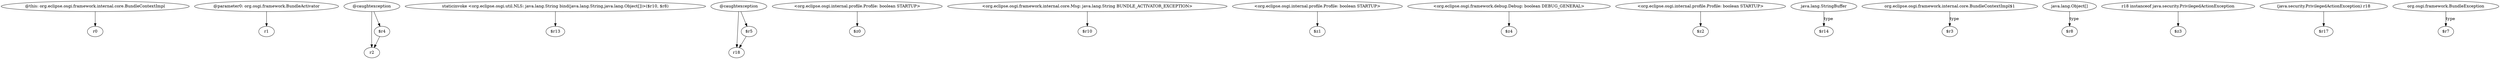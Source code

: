 digraph g {
0[label="@this: org.eclipse.osgi.framework.internal.core.BundleContextImpl"]
1[label="r0"]
0->1[label=""]
2[label="@parameter0: org.osgi.framework.BundleActivator"]
3[label="r1"]
2->3[label=""]
4[label="@caughtexception"]
5[label="r2"]
4->5[label=""]
6[label="staticinvoke <org.eclipse.osgi.util.NLS: java.lang.String bind(java.lang.String,java.lang.Object[])>($r10, $r8)"]
7[label="$r13"]
6->7[label=""]
8[label="@caughtexception"]
9[label="r18"]
8->9[label=""]
10[label="<org.eclipse.osgi.internal.profile.Profile: boolean STARTUP>"]
11[label="$z0"]
10->11[label=""]
12[label="<org.eclipse.osgi.framework.internal.core.Msg: java.lang.String BUNDLE_ACTIVATOR_EXCEPTION>"]
13[label="$r10"]
12->13[label=""]
14[label="$r4"]
14->5[label=""]
15[label="$r5"]
8->15[label=""]
16[label="<org.eclipse.osgi.internal.profile.Profile: boolean STARTUP>"]
17[label="$z1"]
16->17[label=""]
18[label="<org.eclipse.osgi.framework.debug.Debug: boolean DEBUG_GENERAL>"]
19[label="$z4"]
18->19[label=""]
20[label="<org.eclipse.osgi.internal.profile.Profile: boolean STARTUP>"]
21[label="$z2"]
20->21[label=""]
22[label="java.lang.StringBuffer"]
23[label="$r14"]
22->23[label="type"]
24[label="org.eclipse.osgi.framework.internal.core.BundleContextImpl$1"]
25[label="$r3"]
24->25[label="type"]
26[label="java.lang.Object[]"]
27[label="$r8"]
26->27[label="type"]
15->9[label=""]
28[label="r18 instanceof java.security.PrivilegedActionException"]
29[label="$z3"]
28->29[label=""]
30[label="(java.security.PrivilegedActionException) r18"]
31[label="$r17"]
30->31[label=""]
32[label="org.osgi.framework.BundleException"]
33[label="$r7"]
32->33[label="type"]
4->14[label=""]
}